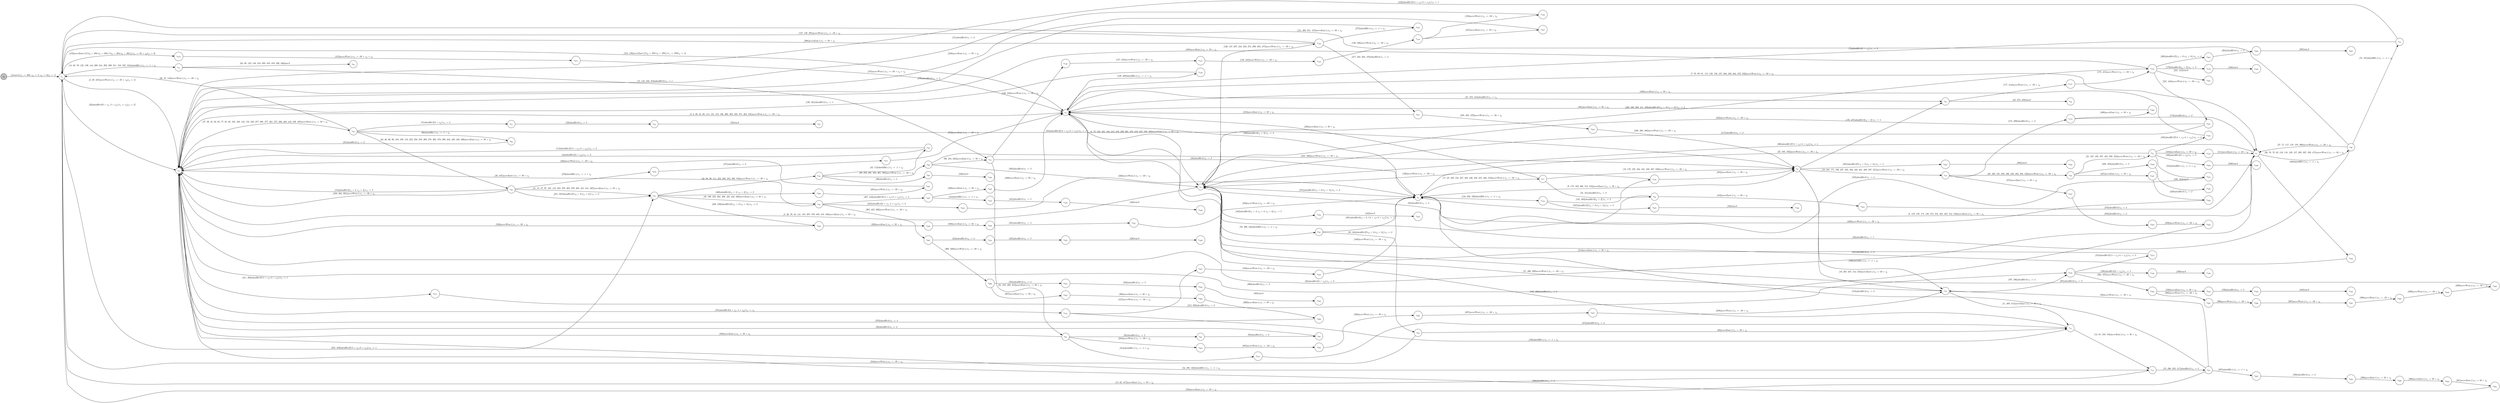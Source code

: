 digraph EFSM{
  graph [rankdir="LR", fontname="Latin Modern Math"];
  node [color="black", fillcolor="white", shape="circle", style="filled", fontname="Latin Modern Math"];
  edge [fontname="Latin Modern Math"];

  s0[fillcolor="gray", label=<s<sub>0</sub>>];
  s1[label=<s<sub>1</sub>>];
  s2[label=<s<sub>2</sub>>];
  s3[label=<s<sub>3</sub>>];
  s4[label=<s<sub>4</sub>>];
  s7[label=<s<sub>7</sub>>];
  s8[label=<s<sub>8</sub>>];
  s9[label=<s<sub>9</sub>>];
  s10[label=<s<sub>10</sub>>];
  s11[label=<s<sub>11</sub>>];
  s12[label=<s<sub>12</sub>>];
  s14[label=<s<sub>14</sub>>];
  s15[label=<s<sub>15</sub>>];
  s17[label=<s<sub>17</sub>>];
  s19[label=<s<sub>19</sub>>];
  s20[label=<s<sub>20</sub>>];
  s21[label=<s<sub>21</sub>>];
  s24[label=<s<sub>24</sub>>];
  s27[label=<s<sub>27</sub>>];
  s31[label=<s<sub>31</sub>>];
  s32[label=<s<sub>32</sub>>];
  s36[label=<s<sub>36</sub>>];
  s40[label=<s<sub>40</sub>>];
  s41[label=<s<sub>41</sub>>];
  s42[label=<s<sub>42</sub>>];
  s43[label=<s<sub>43</sub>>];
  s48[label=<s<sub>48</sub>>];
  s51[label=<s<sub>51</sub>>];
  s52[label=<s<sub>52</sub>>];
  s53[label=<s<sub>53</sub>>];
  s55[label=<s<sub>55</sub>>];
  s58[label=<s<sub>58</sub>>];
  s59[label=<s<sub>59</sub>>];
  s64[label=<s<sub>64</sub>>];
  s66[label=<s<sub>66</sub>>];
  s73[label=<s<sub>73</sub>>];
  s89[label=<s<sub>89</sub>>];
  s91[label=<s<sub>91</sub>>];
  s92[label=<s<sub>92</sub>>];
  s93[label=<s<sub>93</sub>>];
  s99[label=<s<sub>99</sub>>];
  s100[label=<s<sub>100</sub>>];
  s126[label=<s<sub>126</sub>>];
  s129[label=<s<sub>129</sub>>];
  s134[label=<s<sub>134</sub>>];
  s135[label=<s<sub>135</sub>>];
  s146[label=<s<sub>146</sub>>];
  s147[label=<s<sub>147</sub>>];
  s148[label=<s<sub>148</sub>>];
  s149[label=<s<sub>149</sub>>];
  s150[label=<s<sub>150</sub>>];
  s162[label=<s<sub>162</sub>>];
  s163[label=<s<sub>163</sub>>];
  s172[label=<s<sub>172</sub>>];
  s177[label=<s<sub>177</sub>>];
  s178[label=<s<sub>178</sub>>];
  s179[label=<s<sub>179</sub>>];
  s180[label=<s<sub>180</sub>>];
  s181[label=<s<sub>181</sub>>];
  s197[label=<s<sub>197</sub>>];
  s198[label=<s<sub>198</sub>>];
  s199[label=<s<sub>199</sub>>];
  s211[label=<s<sub>211</sub>>];
  s213[label=<s<sub>213</sub>>];
  s217[label=<s<sub>217</sub>>];
  s221[label=<s<sub>221</sub>>];
  s225[label=<s<sub>225</sub>>];
  s231[label=<s<sub>231</sub>>];
  s235[label=<s<sub>235</sub>>];
  s239[label=<s<sub>239</sub>>];
  s240[label=<s<sub>240</sub>>];
  s247[label=<s<sub>247</sub>>];
  s263[label=<s<sub>263</sub>>];
  s264[label=<s<sub>264</sub>>];
  s265[label=<s<sub>265</sub>>];
  s270[label=<s<sub>270</sub>>];
  s271[label=<s<sub>271</sub>>];
  s275[label=<s<sub>275</sub>>];
  s284[label=<s<sub>284</sub>>];
  s285[label=<s<sub>285</sub>>];
  s286[label=<s<sub>286</sub>>];
  s287[label=<s<sub>287</sub>>];
  s297[label=<s<sub>297</sub>>];
  s298[label=<s<sub>298</sub>>];
  s299[label=<s<sub>299</sub>>];
  s300[label=<s<sub>300</sub>>];
  s301[label=<s<sub>301</sub>>];
  s314[label=<s<sub>314</sub>>];
  s328[label=<s<sub>328</sub>>];
  s329[label=<s<sub>329</sub>>];
  s330[label=<s<sub>330</sub>>];
  s331[label=<s<sub>331</sub>>];
  s338[label=<s<sub>338</sub>>];
  s339[label=<s<sub>339</sub>>];
  s340[label=<s<sub>340</sub>>];
  s357[label=<s<sub>357</sub>>];
  s358[label=<s<sub>358</sub>>];
  s359[label=<s<sub>359</sub>>];
  s365[label=<s<sub>365</sub>>];
  s366[label=<s<sub>366</sub>>];
  s367[label=<s<sub>367</sub>>];
  s368[label=<s<sub>368</sub>>];
  s369[label=<s<sub>369</sub>>];
  s387[label=<s<sub>387</sub>>];
  s388[label=<s<sub>388</sub>>];
  s394[label=<s<sub>394</sub>>];
  s395[label=<s<sub>395</sub>>];
  s396[label=<s<sub>396</sub>>];
  s397[label=<s<sub>397</sub>>];
  s398[label=<s<sub>398</sub>>];
  s399[label=<s<sub>399</sub>>];
  s400[label=<s<sub>400</sub>>];
  s407[label=<s<sub>407</sub>>];
  s408[label=<s<sub>408</sub>>];
  s424[label=<s<sub>424</sub>>];
  s425[label=<s<sub>425</sub>>];
  s426[label=<s<sub>426</sub>>];
  s427[label=<s<sub>427</sub>>];
  s428[label=<s<sub>428</sub>>];
  s435[label=<s<sub>435</sub>>];
  s444[label=<s<sub>444</sub>>];
  s445[label=<s<sub>445</sub>>];
  s446[label=<s<sub>446</sub>>];
  s447[label=<s<sub>447</sub>>];
  s448[label=<s<sub>448</sub>>];
  s452[label=<s<sub>452</sub>>];
  s460[label=<s<sub>460</sub>>];
  s461[label=<s<sub>461</sub>>];
  s473[label=<s<sub>473</sub>>];
  s474[label=<s<sub>474</sub>>];
  s490[label=<s<sub>490</sub>>];
  s501[label=<s<sub>501</sub>>];
  s502[label=<s<sub>502</sub>>];
  s503[label=<s<sub>503</sub>>];
  s510[label=<s<sub>510</sub>>];
  s524[label=<s<sub>524</sub>>];
  s527[label=<s<sub>527</sub>>];
  s528[label=<s<sub>528</sub>>];
  s538[label=<s<sub>538</sub>>];
  s539[label=<s<sub>539</sub>>];
  s540[label=<s<sub>540</sub>>];

  s0->s1[label=<<i> [1]start:2/o<sub>1</sub> := 200, o<sub>2</sub> := 3, o<sub>3</sub> := 0&#91;r<sub>2</sub> := 1&#93;</i>>];
  s14->s15[label=<<i> [15, 145, 242, 312]alienHit:0/o<sub>1</sub> := 1</i>>];
  s15->s8[label=<<i> [16]alienHit:0/o<sub>1</sub> := 2</i>>];
  s17->s24[label=<<i> [24, 451]alienHit:0/o<sub>1</sub> := 3</i>>];
  s24->s4[label=<<i> [25]alienHit:0/o<sub>1</sub> := 4</i>>];
  s1->s2[label=<<i> [33]alienHit:0&#91;3 &gt; r<sub>2</sub>, 3 &gt; r<sub>2</sub>&#93;/o<sub>1</sub> := r<sub>2</sub>&#91;r<sub>2</sub> := 2&#93;</i>>];
  s7->s2[label=<<i> [38]alienHit:0&#91;4 &gt; r<sub>2</sub>&#93;/o<sub>1</sub> := 2</i>>];
  s42->s43[label=<<i> [43, 112]shieldHit:1/o<sub>1</sub> := -1 + i<sub>0</sub></i>>];
  s43->s2[label=<<i> [44]alienHit:0&#91;4 &gt; r<sub>2</sub>&#93;/o<sub>1</sub> := 3</i>>];
  s48->s2[label=<<i> [49, 107]moveEast:1/o<sub>1</sub> := 50 + i<sub>0</sub></i>>];
  s27->s51[label=<<i> [51]alienHit:0&#91;4 &gt; r<sub>2</sub>&#93;/o<sub>1</sub> := 4</i>>];
  s51->s52[label=<<i> [52]alienHit:0/o<sub>1</sub> := 5</i>>];
  s52->s53[label=<<i> [53]win:0</i>>];
  s55->s10[label=<<i> [56]moveWest:1/o<sub>1</sub> := -50 + i<sub>0</sub></i>>];
  s58->s59[label=<<i> [59, 343]alienHit:0&#91;!(r<sub>2</sub> &gt; 3&or;r<sub>2</sub> &gt; 3)&#93;/o<sub>1</sub> := 3</i>>];
  s59->s11[label=<<i> [60]moveEast:1/o<sub>1</sub> := 50 + i<sub>0</sub></i>>];
  s11->s12[label=<<i> [12, 61, 316, 516]moveEast:1/o<sub>1</sub> := 50 + i<sub>0</sub></i>>];
  s12->s1[label=<<i> [13, 62, 317]moveEast:1/o<sub>1</sub> := 50 + i<sub>0</sub></i>>];
  s27->s66[label=<<i> [66]shieldHit:1/o<sub>1</sub> := -1 + i<sub>0</sub></i>>];
  s66->s2[label=<<i> [67]alienHit:0/o<sub>1</sub> := 2</i>>];
  s36->s73[label=<<i> [73, 101]shieldHit:1/o<sub>1</sub> := -1 + i<sub>0</sub></i>>];
  s73->s3[label=<<i> [74]alienHit:0&#91;4 &gt; r<sub>2</sub>&#93;/o<sub>1</sub> := 3</i>>];
  s27->s1[label=<<i> [28, 78, 143]moveWest:1/o<sub>1</sub> := -50 + i<sub>0</sub></i>>];
  s36->s4[label=<<i> [83]alienHit:0/o<sub>1</sub> := 1</i>>];
  s91->s92[label=<<i> [92]alienHit:0/o<sub>1</sub> := 2</i>>];
  s92->s93[label=<<i> [93]alienHit:0/o<sub>1</sub> := 3</i>>];
  s93->s2[label=<<i> [94]alienHit:0/o<sub>1</sub> := 4</i>>];
  s42->s99[label=<<i> [99]alienHit:0/o<sub>1</sub> := 5</i>>];
  s99->s100[label=<<i> [100]win:0</i>>];
  s73->s2[label=<<i> [102]alienHit:0&#91;!(4 &gt; r<sub>2</sub>&or;4 &gt; r<sub>2</sub>)&#93;/o<sub>1</sub> := 1</i>>];
  s43->s2[label=<<i> [113]alienHit:0&#91;!(4 &gt; r<sub>2</sub>&or;4 &gt; r<sub>2</sub>)&#93;/o<sub>1</sub> := 2</i>>];
  s1->s3[label=<<i> [124, 128]moveEast:1&#91;!(i<sub>0</sub> &gt; 294&or;i<sub>0</sub> &gt; 294)&#93;/o<sub>1</sub> := 250&#91;r<sub>2</sub> := 4&#93;</i>>];
  s3->s129[label=<<i> [129, 320]shieldHit:1/o<sub>1</sub> := -1 + i<sub>0</sub></i>>];
  s129->s2[label=<<i> [130, 321]alienHit:0/o<sub>1</sub> := 1</i>>];
  s134->s135[label=<<i> [135, 203]alienHit:0&#91;r<sub>2</sub> &gt; 3&#93;/o<sub>1</sub> := 2</i>>];
  s135->s4[label=<<i> [136]moveWest:1/o<sub>1</sub> := -50 + i<sub>0</sub></i>>];
  s126->s1[label=<<i> [127, 138, 291]moveWest:1/o<sub>1</sub> := -50 + i<sub>0</sub></i>>];
  s15->s146[label=<<i> [146, 243]moveWest:1/o<sub>1</sub> := -50 + i<sub>0</sub></i>>];
  s146->s147[label=<<i> [147, 244]moveWest:1/o<sub>1</sub> := -50 + i<sub>0</sub></i>>];
  s147->s148[label=<<i> [148, 245]moveWest:1/o<sub>1</sub> := -50 + i<sub>0</sub></i>>];
  s148->s149[label=<<i> [149, 246]moveWest:1/o<sub>1</sub> := -50 + i<sub>0</sub></i>>];
  s149->s150[label=<<i> [150]moveWest:1/o<sub>1</sub> := -50 + i<sub>0</sub></i>>];
  s150->s2[label=<<i> [151]alienHit:0/o<sub>1</sub> := 2</i>>];
  s40->s2[label=<<i> [154]alienHit:0&#91;r<sub>2</sub> &gt; 3, r<sub>2</sub> &gt; 3&#93;/o<sub>1</sub> := 3</i>>];
  s36->s7[label=<<i> [37, 71, 117, 119, 158, 306]moveWest:1/o<sub>1</sub> := -50 + i<sub>0</sub></i>>];
  s8->s3[label=<<i> [160]alienHit:0&#91;r<sub>2</sub> &gt; 3&#93;/o<sub>1</sub> := 4</i>>];
  s4->s162[label=<<i> [162]alienHit:0&#91;r<sub>2</sub> &gt; 3, r<sub>2</sub> &gt; 3, r<sub>2</sub> &gt; 3&#93;/o<sub>1</sub> := 5</i>>];
  s162->s163[label=<<i> [163]win:0</i>>];
  s27->s9[label=<<i> [164]alienHit:0&#91;!(4 &gt; r<sub>2</sub>&or;4 &gt; r<sub>2</sub>)&#93;/o<sub>1</sub> := 1</i>>];
  s9->s19[label=<<i> [19, 165, 171, 190, 237, 335, 356, 432, 481, 488, 507, 521]moveWest:1/o<sub>1</sub> := -50 + i<sub>0</sub></i>>];
  s19->s20[label=<<i> [20, 166, 191, 238, 336, 433, 482, 508, 522]moveWest:1/o<sub>1</sub> := -50 + i<sub>0</sub></i>>];
  s20->s21[label=<<i> [21, 167, 192, 337, 434, 509, 523]moveWest:1/o<sub>1</sub> := -50 + i<sub>0</sub></i>>];
  s19->s172[label=<<i> [172, 489]alienHit:0/o<sub>1</sub> := 2</i>>];
  s172->s7[label=<<i> [173]alienHit:0/o<sub>1</sub> := 3</i>>];
  s8->s9[label=<<i> [9, 175, 189, 466, 513, 534]moveEast:1/o<sub>1</sub> := 50 + i<sub>0</sub></i>>];
  s9->s31[label=<<i> [176, 457]alienHit:0&#91;r<sub>2</sub> &gt; 3&#93;/o<sub>1</sub> := 4</i>>];
  s31->s177[label=<<i> [177, 414]moveWest:1/o<sub>1</sub> := -50 + i<sub>0</sub></i>>];
  s177->s178[label=<<i> [178, 415]moveWest:1/o<sub>1</sub> := -50 + i<sub>0</sub></i>>];
  s178->s179[label=<<i> [179]alienHit:0&#91;r<sub>2</sub> &gt; 3&#93;/o<sub>1</sub> := 5</i>>];
  s179->s180[label=<<i> [180]win:0</i>>];
  s2->s181[label=<<i> [181]alienHit:0&#91;4 &gt; r<sub>2</sub>, 4 &gt; r<sub>2</sub>&#93;/o<sub>1</sub> := r<sub>2</sub></i>>];
  s181->s11[label=<<i> [182]shieldHit:1/o<sub>1</sub> := -1 + i<sub>0</sub></i>>];
  s11->s3[label=<<i> [183, 469]alienHit:0/o<sub>1</sub> := 3</i>>];
  s21->s8[label=<<i> [22, 168, 193]moveWest:1/o<sub>1</sub> := -50 + i<sub>0</sub></i>>];
  s9->s10[label=<<i> [196]shieldHit:1/o<sub>1</sub> := -1 + i<sub>0</sub></i>>];
  s10->s197[label=<<i> [197, 536]alienHit:0/o<sub>1</sub> := 4</i>>];
  s197->s198[label=<<i> [198]alienHit:0&#91;4 &gt; r<sub>2</sub>&#93;/o<sub>1</sub> := 5</i>>];
  s198->s199[label=<<i> [199]win:0</i>>];
  s4->s58[label=<<i> [58, 200, 342]shieldHit:1/o<sub>1</sub> := -1 + i<sub>0</sub></i>>];
  s58->s8[label=<<i> [201]alienHit:0&#91;r<sub>2</sub> &gt; 3, !(4 &gt; r<sub>2</sub>&or;4 &gt; r<sub>2</sub>)&#93;/o<sub>1</sub> := 1</i>>];
  s8->s134[label=<<i> [134, 202, 526]shieldHit:1/o<sub>1</sub> := -1 + i<sub>0</sub></i>>];
  s135->s9[label=<<i> [204]moveEast:1/o<sub>1</sub> := 50 + i<sub>0</sub></i>>];
  s10->s4[label=<<i> [57, 206, 289]moveWest:1/o<sub>1</sub> := -50 + i<sub>0</sub></i>>];
  s126->s1[label=<<i> [208]moveEast:1/o<sub>1</sub> := 50 + i<sub>0</sub></i>>];
  s2->s211[label=<<i> [211, 392]alienHit:0&#91;!(4 &gt; r<sub>2</sub>&or;4 &gt; r<sub>2</sub>)&#93;/o<sub>1</sub> := 1</i>>];
  s211->s197[label=<<i> [212, 393]alienHit:0/o<sub>1</sub> := 2</i>>];
  s197->s213[label=<<i> [213]alienHit:0&#91;!(4 &gt; r<sub>2</sub>&or;4 &gt; r<sub>2</sub>)&#93;/o<sub>1</sub> := 3</i>>];
  s213->s3[label=<<i> [214]moveEast:1/o<sub>1</sub> := 50 + i<sub>0</sub></i>>];
  s217->s3[label=<<i> [218]moveEast:1/o<sub>1</sub> := 50 + i<sub>0</sub></i>>];
  s178->s221[label=<<i> [221, 412]win:0</i>>];
  s48->s225[label=<<i> [225]alienHit:0&#91;4 &gt; r<sub>2</sub>, 4 &gt; r<sub>2</sub>&#93;/o<sub>1</sub> := 2</i>>];
  s225->s8[label=<<i> [226]moveWest:1/o<sub>1</sub> := -50 + i<sub>0</sub></i>>];
  s17->s3[label=<<i> [228]moveEast:1/o<sub>1</sub> := 50 + i<sub>0</sub></i>>];
  s178->s231[label=<<i> [231, 416]moveWest:1/o<sub>1</sub> := -50 + i<sub>0</sub></i>>];
  s231->s4[label=<<i> [232]moveWest:1/o<sub>1</sub> := -50 + i<sub>0</sub></i>>];
  s126->s217[label=<<i> [217, 234, 384, 478]alienHit:0/o<sub>1</sub> := 4</i>>];
  s20->s239[label=<<i> [239, 483]alienHit:0/o<sub>1</sub> := 5</i>>];
  s239->s240[label=<<i> [240, 484]win:0</i>>];
  s149->s247[label=<<i> [247]moveEast:1/o<sub>1</sub> := 50 + i<sub>0</sub></i>>];
  s247->s2[label=<<i> [248]moveEast:1/o<sub>1</sub> := 50 + i<sub>0</sub></i>>];
  s40->s41[label=<<i> [251, 327]alienHit:0&#91;!(r<sub>2</sub> &gt; 3&or;r<sub>2</sub> &gt; 3)&#93;/o<sub>1</sub> := 2</i>>];
  s89->s15[label=<<i> [90, 254, 282]moveEast:1/o<sub>1</sub> := 50 + i<sub>0</sub></i>>];
  s91->s2[label=<<i> [256]moveEast:1/o<sub>1</sub> := 50 + i<sub>0</sub></i>>];
  s178->s263[label=<<i> [263]alienHit:0&#91;!(r<sub>2</sub> &gt; 3&or;r<sub>2</sub> &gt; 3)&#93;/o<sub>1</sub> := 4</i>>];
  s263->s264[label=<<i> [264]alienHit:0/o<sub>1</sub> := 5</i>>];
  s264->s265[label=<<i> [265]win:0</i>>];
  s7->s4[label=<<i> [266]alienHit:0&#91;!(4 &gt; r<sub>2</sub>&or;4 &gt; r<sub>2</sub>)&#93;/o<sub>1</sub> := 1</i>>];
  s40->s270[label=<<i> [270]shieldHit:1/o<sub>1</sub> := -1 + i<sub>0</sub></i>>];
  s270->s271[label=<<i> [271]alienHit:0/o<sub>1</sub> := 2</i>>];
  s271->s3[label=<<i> [272]moveEast:1/o<sub>1</sub> := 50 + i<sub>0</sub></i>>];
  s126->s275[label=<<i> [275]shieldHit:1/o<sub>1</sub> := -1 + i<sub>0</sub></i>>];
  s275->s2[label=<<i> [276]alienHit:0/o<sub>1</sub> := 3</i>>];
  s41->s42[label=<<i> [42, 88, 98, 111, 252, 280, 353, 380, 504]moveWest:1/o<sub>1</sub> := -50 + i<sub>0</sub></i>>];
  s42->s89[label=<<i> [89, 253, 281, 354, 381, 505]moveWest:1/o<sub>1</sub> := -50 + i<sub>0</sub></i>>];
  s15->s91[label=<<i> [91, 255, 283, 313]moveEast:1/o<sub>1</sub> := 50 + i<sub>0</sub></i>>];
  s91->s284[label=<<i> [284]moveWest:1/o<sub>1</sub> := -50 + i<sub>0</sub></i>>];
  s284->s285[label=<<i> [285]moveWest:1/o<sub>1</sub> := -50 + i<sub>0</sub></i>>];
  s285->s286[label=<<i> [286]moveWest:1/o<sub>1</sub> := -50 + i<sub>0</sub></i>>];
  s286->s287[label=<<i> [287]moveWest:1/o<sub>1</sub> := -50 + i<sub>0</sub></i>>];
  s287->s10[label=<<i> [288]moveWest:1/o<sub>1</sub> := -50 + i<sub>0</sub></i>>];
  s4->s126[label=<<i> [126, 137, 207, 216, 233, 274, 290, 383, 477]moveWest:1/o<sub>1</sub> := -50 + i<sub>0</sub></i>>];
  s2->s12[label=<<i> [54, 295, 322]shieldHit:1/o<sub>1</sub> := -1 + i<sub>0</sub></i>>];
  s55->s297[label=<<i> [297]shieldHit:1/o<sub>1</sub> := -1 + i<sub>0</sub></i>>];
  s297->s298[label=<<i> [298]alienHit:0/o<sub>1</sub> := 3</i>>];
  s298->s299[label=<<i> [299]moveEast:1/o<sub>1</sub> := 50 + i<sub>0</sub></i>>];
  s299->s300[label=<<i> [300]moveEast:1/o<sub>1</sub> := 50 + i<sub>0</sub></i>>];
  s300->s301[label=<<i> [301]moveEast:1/o<sub>1</sub> := 50 + i<sub>0</sub></i>>];
  s301->s2[label=<<i> [302]alienHit:0/o<sub>1</sub> := 4</i>>];
  s7->s36[label=<<i> [36, 70, 72, 82, 116, 118, 120, 157, 305, 307, 350, 471]moveWest:1/o<sub>1</sub> := -50 + i<sub>0</sub></i>>];
  s36->s1[label=<<i> [121, 308, 351, 472]moveEast:1/o<sub>1</sub> := 50 + i<sub>0</sub></i>>];
  s91->s314[label=<<i> [314]shieldHit:1/o<sub>1</sub> := -1 + i<sub>0</sub></i>>];
  s314->s11[label=<<i> [315]alienHit:0/o<sub>1</sub> := 2</i>>];
  s12->s55[label=<<i> [55, 296, 323, 517]alienHit:0/o<sub>1</sub> := 2</i>>];
  s55->s1[label=<<i> [324]moveEast:1/o<sub>1</sub> := 50 + i<sub>0</sub></i>>];
  s1->s14[label=<<i> [14, 63, 79, 122, 139, 144, 209, 241, 292, 309, 311, 318, 325, 345]shieldHit:1/o<sub>1</sub> := -1 + i<sub>0</sub></i>>];
  s14->s64[label=<<i> [64, 80, 123, 140, 210, 293, 310, 319, 326, 346]lose:0</i>>];
  s41->s328[label=<<i> [328, 529]alienHit:0&#91;!(r<sub>2</sub> &gt; 3&or;r<sub>2</sub> &gt; 3)&#93;/o<sub>1</sub> := 3</i>>];
  s328->s329[label=<<i> [329]moveEast:1/o<sub>1</sub> := 50 + i<sub>0</sub></i>>];
  s329->s330[label=<<i> [330]moveEast:1/o<sub>1</sub> := 50 + i<sub>0</sub></i>>];
  s330->s331[label=<<i> [331]alienHit:0/o<sub>1</sub> := 4</i>>];
  s331->s8[label=<<i> [332]moveWest:1/o<sub>1</sub> := -50 + i<sub>0</sub></i>>];
  s21->s338[label=<<i> [338]alienHit:0&#91;4 &gt; r<sub>2</sub>&#93;/o<sub>1</sub> := 5</i>>];
  s338->s339[label=<<i> [339]win:0</i>>];
  s7->s340[label=<<i> [340]shieldHit:1/o<sub>1</sub> := -1 + i<sub>0</sub></i>>];
  s340->s4[label=<<i> [341]alienHit:0/o<sub>1</sub> := 2</i>>];
  s59->s1[label=<<i> [344]moveWest:1/o<sub>1</sub> := -50 + i<sub>0</sub></i>>];
  s1->s2[label=<<i> [2, 29, 347]moveWest:1/o<sub>1</sub> := -50 + i<sub>0</sub>&#91;r<sub>2</sub> := 5&#93;</i>>];
  s1->s41[label=<<i> [352, 459]alienHit:0&#91;!(3 &gt; r<sub>2</sub>&or;3 &gt; r<sub>2</sub>)&#93;/o<sub>1</sub> := 1</i>>];
  s89->s9[label=<<i> [355, 506]moveWest:1/o<sub>1</sub> := -50 + i<sub>0</sub></i>>];
  s19->s357[label=<<i> [357]moveEast:1/o<sub>1</sub> := 50 + i<sub>0</sub></i>>];
  s357->s358[label=<<i> [358]alienHit:0/o<sub>1</sub> := 2</i>>];
  s358->s359[label=<<i> [359]moveWest:1/o<sub>1</sub> := -50 + i<sub>0</sub></i>>];
  s359->s2[label=<<i> [360]alienHit:0/o<sub>1</sub> := 3</i>>];
  s365->s366[label=<<i> [366, 500]moveWest:1/o<sub>1</sub> := -50 + i<sub>0</sub></i>>];
  s366->s367[label=<<i> [367]moveEast:1/o<sub>1</sub> := 50 + i<sub>0</sub></i>>];
  s367->s368[label=<<i> [368]moveEast:1/o<sub>1</sub> := 50 + i<sub>0</sub></i>>];
  s368->s369[label=<<i> [369]moveEast:1/o<sub>1</sub> := 50 + i<sub>0</sub></i>>];
  s369->s2[label=<<i> [370]alienHit:0/o<sub>1</sub> := 4</i>>];
  s31->s32[label=<<i> [32, 373, 458]win:0</i>>];
  s8->s4[label=<<i> [375]alienHit:0&#91;!(r<sub>2</sub> &gt; 3&or;r<sub>2</sub> &gt; 3)&#93;/o<sub>1</sub> := 2</i>>];
  s89->s4[label=<<i> [382]alienHit:0/o<sub>1</sub> := 3</i>>];
  s9->s387[label=<<i> [387]alienHit:0&#91;!(r<sub>2</sub> &gt; 3&or;r<sub>2</sub> &gt; 3)&#93;/o<sub>1</sub> := 5</i>>];
  s387->s388[label=<<i> [388]win:0</i>>];
  s40->s2[label=<<i> [259, 294, 391]moveWest:1/o<sub>1</sub> := -50 + i<sub>0</sub></i>>];
  s197->s394[label=<<i> [394, 537]moveWest:1/o<sub>1</sub> := -50 + i<sub>0</sub></i>>];
  s394->s395[label=<<i> [395]moveWest:1/o<sub>1</sub> := -50 + i<sub>0</sub></i>>];
  s395->s396[label=<<i> [396]moveWest:1/o<sub>1</sub> := -50 + i<sub>0</sub></i>>];
  s396->s397[label=<<i> [397]moveWest:1/o<sub>1</sub> := -50 + i<sub>0</sub></i>>];
  s397->s398[label=<<i> [398]moveWest:1/o<sub>1</sub> := -50 + i<sub>0</sub></i>>];
  s398->s399[label=<<i> [399]moveWest:1/o<sub>1</sub> := -50 + i<sub>0</sub></i>>];
  s399->s400[label=<<i> [400]moveWest:1/o<sub>1</sub> := -50 + i<sub>0</sub></i>>];
  s400->s4[label=<<i> [401]alienHit:0/o<sub>1</sub> := 3</i>>];
  s4->s2[label=<<i> [5, 26, 76, 84, 141, 185, 267, 376, 402, 418, 438]moveEast:1/o<sub>1</sub> := 50 + i<sub>0</sub></i>>];
  s48->s407[label=<<i> [407, 443]alienHit:0&#91;!(4 &gt; r<sub>2</sub>&or;4 &gt; r<sub>2</sub>)&#93;/o<sub>1</sub> := 4</i>>];
  s407->s408[label=<<i> [408]moveEast:1/o<sub>1</sub> := 50 + i<sub>0</sub></i>>];
  s408->s3[label=<<i> [409]moveEast:1/o<sub>1</sub> := 50 + i<sub>0</sub></i>>];
  s4->s178[label=<<i> [220, 230, 262, 411, 493]alienHit:0&#91;!(r<sub>2</sub> &gt; 3&or;r<sub>2</sub> &gt; 3)&#93;/o<sub>1</sub> := 3</i>>];
  s3->s31[label=<<i> [31, 372, 413]alienHit:0/o<sub>1</sub> := r<sub>2</sub></i>>];
  s231->s4[label=<<i> [417]alienHit:0/o<sub>1</sub> := 3</i>>];
  s48->s365[label=<<i> [365, 423, 499]moveWest:1/o<sub>1</sub> := -50 + i<sub>0</sub></i>>];
  s365->s424[label=<<i> [424]alienHit:0/o<sub>1</sub> := 4</i>>];
  s424->s425[label=<<i> [425]alienHit:0/o<sub>1</sub> := 5</i>>];
  s425->s426[label=<<i> [426]win:0</i>>];
  s20->s427[label=<<i> [427]moveEast:1/o<sub>1</sub> := 50 + i<sub>0</sub></i>>];
  s427->s428[label=<<i> [428]alienHit:0/o<sub>1</sub> := 2</i>>];
  s428->s8[label=<<i> [429]moveWest:1/o<sub>1</sub> := -50 + i<sub>0</sub></i>>];
  s17->s9[label=<<i> [18, 170, 195, 334, 431, 456, 487, 520]moveWest:1/o<sub>1</sub> := -50 + i<sub>0</sub></i>>];
  s21->s435[label=<<i> [435]alienHit:0&#91;!(4 &gt; r<sub>2</sub>&or;4 &gt; r<sub>2</sub>)&#93;/o<sub>1</sub> := 3</i>>];
  s435->s3[label=<<i> [436]moveEast:1/o<sub>1</sub> := 50 + i<sub>0</sub></i>>];
  s2->s27[label=<<i> [27, 39, 45, 50, 65, 77, 85, 95, 103, 108, 142, 152, 249, 257, 268, 277, 361, 377, 389, 403, 419, 439, 495]moveEast:1/o<sub>1</sub> := 50 + i<sub>0</sub></i>>];
  s27->s40[label=<<i> [40, 46, 86, 96, 104, 109, 153, 222, 250, 258, 269, 278, 362, 378, 390, 404, 420, 440, 496]moveEast:1/o<sub>1</sub> := 50 + i<sub>0</sub></i>>];
  s40->s41[label=<<i> [41, 47, 87, 97, 105, 110, 223, 279, 363, 379, 405, 421, 441, 497]moveEast:1/o<sub>1</sub> := 50 + i<sub>0</sub></i>>];
  s41->s48[label=<<i> [48, 106, 224, 364, 406, 422, 442, 498]moveEast:1/o<sub>1</sub> := 50 + i<sub>0</sub></i>>];
  s407->s444[label=<<i> [444]shieldHit:1/o<sub>1</sub> := -1 + i<sub>0</sub></i>>];
  s444->s445[label=<<i> [445]alienHit:0/o<sub>1</sub> := 5</i>>];
  s445->s446[label=<<i> [446]win:0</i>>];
  s181->s447[label=<<i> [447]moveWest:1/o<sub>1</sub> := -50 + i<sub>0</sub></i>>];
  s447->s448[label=<<i> [448]moveWest:1/o<sub>1</sub> := -50 + i<sub>0</sub></i>>];
  s448->s8[label=<<i> [449]moveWest:1/o<sub>1</sub> := -50 + i<sub>0</sub></i>>];
  s8->s17[label=<<i> [17, 23, 169, 194, 227, 333, 430, 450, 455, 486, 519]moveWest:1/o<sub>1</sub> := -50 + i<sub>0</sub></i>>];
  s24->s452[label=<<i> [452]moveEast:1/o<sub>1</sub> := 50 + i<sub>0</sub></i>>];
  s452->s7[label=<<i> [453]alienHit:0/o<sub>1</sub> := 4</i>>];
  s7->s8[label=<<i> [8, 133, 159, 174, 188, 374, 454, 465, 485, 512, 533]moveEast:1/o<sub>1</sub> := 50 + i<sub>0</sub></i>>];
  s41->s460[label=<<i> [460]alienHit:0&#91;r<sub>2</sub> &gt; 3, r<sub>2</sub> &gt; 3&#93;/o<sub>1</sub> := 2</i>>];
  s460->s461[label=<<i> [461]moveWest:1/o<sub>1</sub> := -50 + i<sub>0</sub></i>>];
  s461->s2[label=<<i> [462]moveWest:1/o<sub>1</sub> := -50 + i<sub>0</sub></i>>];
  s2->s3[label=<<i> [3, 6, 30, 34, 68, 114, 131, 155, 186, 260, 303, 348, 371, 463, 531]moveWest:1/o<sub>1</sub> := -50 + i<sub>0</sub></i>>];
  s10->s11[label=<<i> [11, 468, 515]moveEast:1/o<sub>1</sub> := 50 + i<sub>0</sub></i>>];
  s1->s473[label=<<i> [473]moveEast:1&#91;!(!(i<sub>0</sub> &gt; 294&or;i<sub>0</sub> &gt; 294)&or;!(i<sub>0</sub> &gt; 294&or;i<sub>0</sub> &gt; 294))&#93;/o<sub>1</sub> := 50 + i<sub>0</sub>&#91;r<sub>3</sub> := 0&#93;</i>>];
  s473->s474[label=<<i> [474]moveWest:1/o<sub>1</sub> := -50 + r<sub>3</sub> + i<sub>0</sub></i>>];
  s474->s3[label=<<i> [475]moveWest:1/o<sub>1</sub> := -50 + r<sub>3</sub> + i<sub>0</sub></i>>];
  s3->s4[label=<<i> [4, 75, 125, 161, 184, 215, 219, 229, 261, 273, 410, 437, 476, 492]moveEast:1/o<sub>1</sub> := 50 + i<sub>0</sub></i>>];
  s217->s235[label=<<i> [235, 385, 479]moveWest:1/o<sub>1</sub> := -50 + i<sub>0</sub></i>>];
  s235->s9[label=<<i> [236, 386, 480]moveWest:1/o<sub>1</sub> := -50 + i<sub>0</sub></i>>];
  s172->s490[label=<<i> [490]moveEast:1/o<sub>1</sub> := 50 + i<sub>0</sub></i>>];
  s490->s3[label=<<i> [491]moveEast:1/o<sub>1</sub> := 50 + i<sub>0</sub></i>>];
  s178->s2[label=<<i> [494]moveEast:1/o<sub>1</sub> := 50 + i<sub>0</sub></i>>];
  s366->s501[label=<<i> [501]alienHit:0/o<sub>1</sub> := 4</i>>];
  s501->s502[label=<<i> [502]alienHit:0/o<sub>1</sub> := 5</i>>];
  s502->s503[label=<<i> [503]win:0</i>>];
  s21->s510[label=<<i> [510]moveEast:1/o<sub>1</sub> := 50 + i<sub>0</sub></i>>];
  s510->s7[label=<<i> [511]moveEast:1/o<sub>1</sub> := 50 + i<sub>0</sub></i>>];
  s9->s10[label=<<i> [10, 205, 467, 514, 535]moveEast:1/o<sub>1</sub> := 50 + i<sub>0</sub></i>>];
  s55->s8[label=<<i> [518]alienHit:0/o<sub>1</sub> := 3</i>>];
  s21->s524[label=<<i> [524]shieldHit:1/o<sub>1</sub> := -1 + i<sub>0</sub></i>>];
  s524->s8[label=<<i> [525]alienHit:0/o<sub>1</sub> := 4</i>>];
  s134->s527[label=<<i> [527]alienHit:0&#91;!(r<sub>2</sub> &gt; 3&or;r<sub>2</sub> &gt; 3)&#93;/o<sub>1</sub> := 5</i>>];
  s527->s528[label=<<i> [528]win:0</i>>];
  s328->s2[label=<<i> [530]moveWest:1/o<sub>1</sub> := -50 + i<sub>0</sub></i>>];
  s3->s7[label=<<i> [7, 35, 69, 81, 115, 132, 156, 187, 304, 349, 464, 470, 532]moveWest:1/o<sub>1</sub> := -50 + i<sub>0</sub></i>>];
  s394->s538[label=<<i> [538]moveEast:1/o<sub>1</sub> := 50 + i<sub>0</sub></i>>];
  s538->s539[label=<<i> [539]alienHit:0/o<sub>1</sub> := 5</i>>];
  s539->s540[label=<<i> [540]win:0</i>>];
}